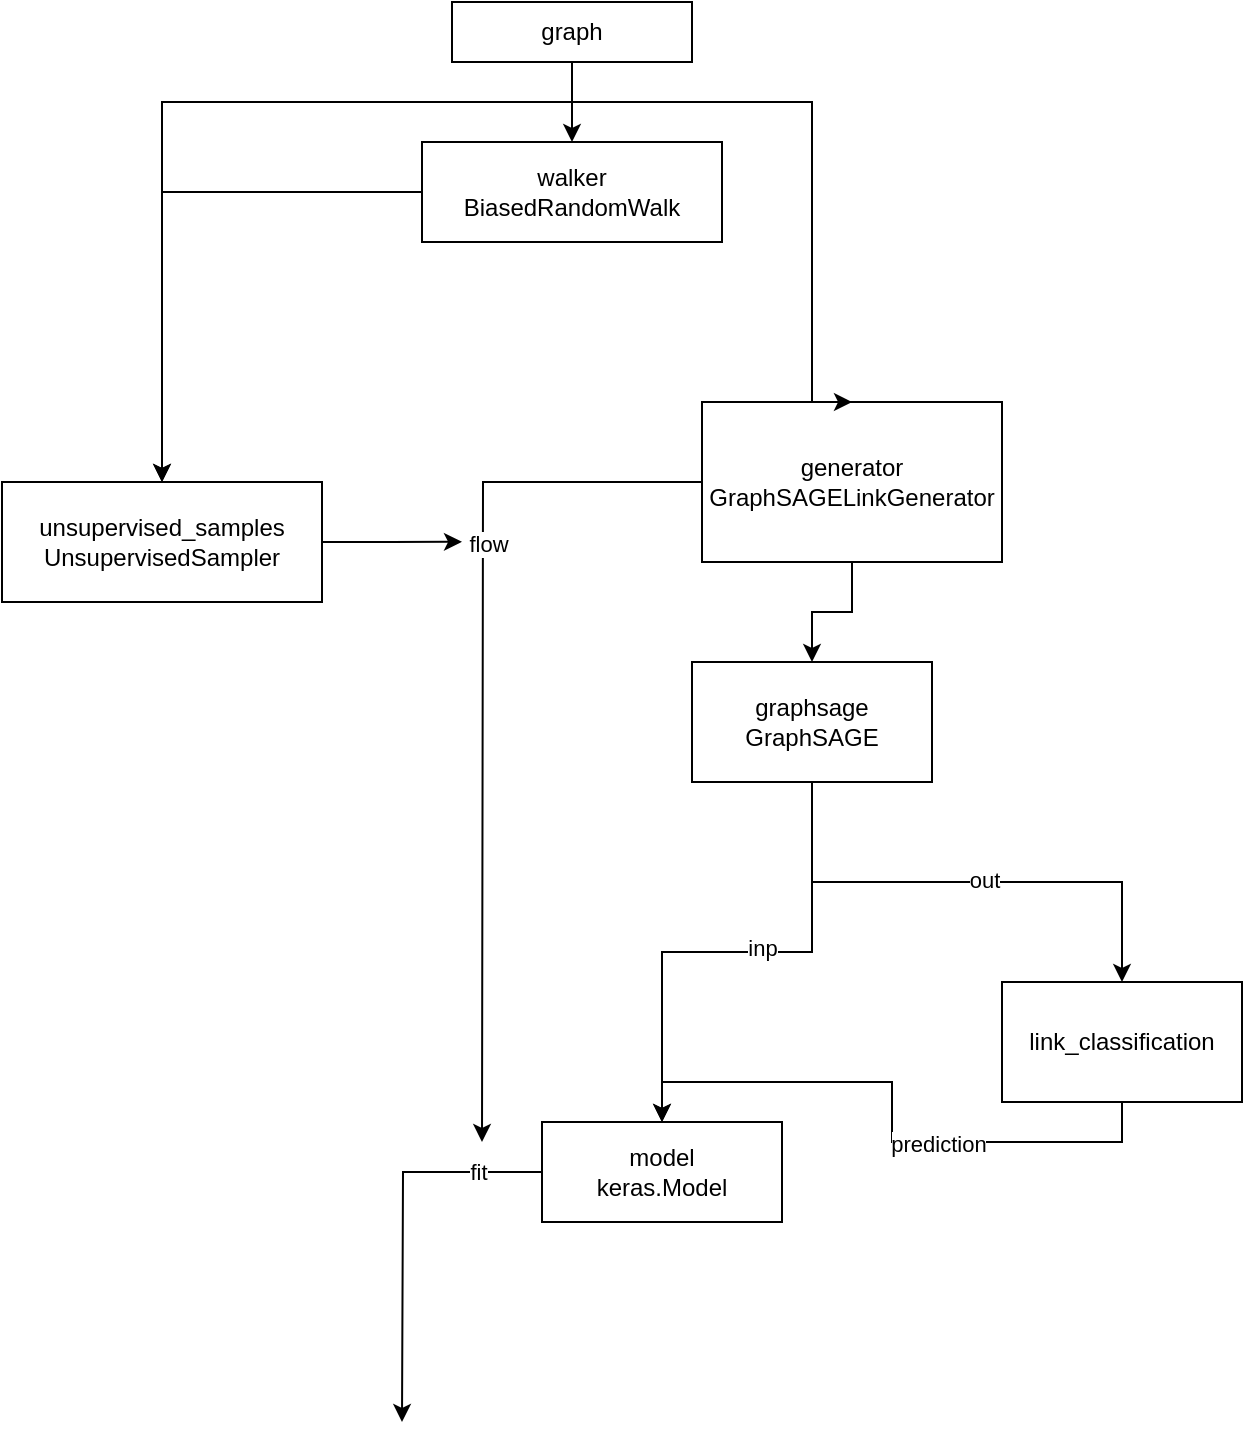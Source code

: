 <mxfile version="16.5.1" type="device"><diagram id="7_O5lhYtwWyDkkBY1DRr" name="第 1 页"><mxGraphModel dx="728" dy="517" grid="1" gridSize="10" guides="1" tooltips="1" connect="1" arrows="1" fold="1" page="1" pageScale="1" pageWidth="827" pageHeight="1169" math="0" shadow="0"><root><mxCell id="0"/><mxCell id="1" parent="0"/><mxCell id="BBm-5xa40jAkHQ-b_qbp-3" style="edgeStyle=orthogonalEdgeStyle;rounded=0;orthogonalLoop=1;jettySize=auto;html=1;entryX=0.5;entryY=0;entryDx=0;entryDy=0;" edge="1" parent="1" source="BBm-5xa40jAkHQ-b_qbp-1" target="BBm-5xa40jAkHQ-b_qbp-2"><mxGeometry relative="1" as="geometry"/></mxCell><mxCell id="BBm-5xa40jAkHQ-b_qbp-1" value="walker&lt;br&gt;BiasedRandomWalk" style="rounded=0;whiteSpace=wrap;html=1;" vertex="1" parent="1"><mxGeometry x="230" y="210" width="150" height="50" as="geometry"/></mxCell><mxCell id="BBm-5xa40jAkHQ-b_qbp-24" style="edgeStyle=orthogonalEdgeStyle;rounded=0;orthogonalLoop=1;jettySize=auto;html=1;exitX=1;exitY=0.5;exitDx=0;exitDy=0;" edge="1" parent="1" source="BBm-5xa40jAkHQ-b_qbp-2"><mxGeometry relative="1" as="geometry"><mxPoint x="250" y="409.923" as="targetPoint"/></mxGeometry></mxCell><mxCell id="BBm-5xa40jAkHQ-b_qbp-2" value="unsupervised_samples&lt;br&gt;UnsupervisedSampler" style="rounded=0;whiteSpace=wrap;html=1;" vertex="1" parent="1"><mxGeometry x="20" y="380" width="160" height="60" as="geometry"/></mxCell><mxCell id="BBm-5xa40jAkHQ-b_qbp-10" style="edgeStyle=orthogonalEdgeStyle;rounded=0;orthogonalLoop=1;jettySize=auto;html=1;exitX=0.5;exitY=1;exitDx=0;exitDy=0;entryX=0.5;entryY=0;entryDx=0;entryDy=0;" edge="1" parent="1" source="BBm-5xa40jAkHQ-b_qbp-4" target="BBm-5xa40jAkHQ-b_qbp-9"><mxGeometry relative="1" as="geometry"/></mxCell><mxCell id="BBm-5xa40jAkHQ-b_qbp-23" style="edgeStyle=orthogonalEdgeStyle;rounded=0;orthogonalLoop=1;jettySize=auto;html=1;" edge="1" parent="1" source="BBm-5xa40jAkHQ-b_qbp-4"><mxGeometry relative="1" as="geometry"><mxPoint x="260" y="710" as="targetPoint"/></mxGeometry></mxCell><mxCell id="BBm-5xa40jAkHQ-b_qbp-25" value="flow" style="edgeLabel;html=1;align=center;verticalAlign=middle;resizable=0;points=[];" vertex="1" connectable="0" parent="BBm-5xa40jAkHQ-b_qbp-23"><mxGeometry x="-0.007" y="2" relative="1" as="geometry"><mxPoint y="-78" as="offset"/></mxGeometry></mxCell><mxCell id="BBm-5xa40jAkHQ-b_qbp-4" value="generator&lt;br&gt;GraphSAGELinkGenerator" style="rounded=0;whiteSpace=wrap;html=1;" vertex="1" parent="1"><mxGeometry x="370" y="340" width="150" height="80" as="geometry"/></mxCell><mxCell id="BBm-5xa40jAkHQ-b_qbp-6" style="edgeStyle=orthogonalEdgeStyle;rounded=0;orthogonalLoop=1;jettySize=auto;html=1;entryX=0.5;entryY=0;entryDx=0;entryDy=0;" edge="1" parent="1" source="BBm-5xa40jAkHQ-b_qbp-5" target="BBm-5xa40jAkHQ-b_qbp-1"><mxGeometry relative="1" as="geometry"/></mxCell><mxCell id="BBm-5xa40jAkHQ-b_qbp-7" style="edgeStyle=orthogonalEdgeStyle;rounded=0;orthogonalLoop=1;jettySize=auto;html=1;exitX=0.5;exitY=1;exitDx=0;exitDy=0;entryX=0.5;entryY=0;entryDx=0;entryDy=0;" edge="1" parent="1" source="BBm-5xa40jAkHQ-b_qbp-5" target="BBm-5xa40jAkHQ-b_qbp-2"><mxGeometry relative="1" as="geometry"><Array as="points"><mxPoint x="305" y="190"/><mxPoint x="100" y="190"/></Array></mxGeometry></mxCell><mxCell id="BBm-5xa40jAkHQ-b_qbp-8" style="edgeStyle=orthogonalEdgeStyle;rounded=0;orthogonalLoop=1;jettySize=auto;html=1;exitX=0.5;exitY=1;exitDx=0;exitDy=0;entryX=0.5;entryY=0;entryDx=0;entryDy=0;" edge="1" parent="1" source="BBm-5xa40jAkHQ-b_qbp-5" target="BBm-5xa40jAkHQ-b_qbp-4"><mxGeometry relative="1" as="geometry"><Array as="points"><mxPoint x="305" y="190"/><mxPoint x="425" y="190"/></Array></mxGeometry></mxCell><mxCell id="BBm-5xa40jAkHQ-b_qbp-5" value="graph" style="rounded=0;whiteSpace=wrap;html=1;" vertex="1" parent="1"><mxGeometry x="245" y="140" width="120" height="30" as="geometry"/></mxCell><mxCell id="BBm-5xa40jAkHQ-b_qbp-11" style="edgeStyle=orthogonalEdgeStyle;rounded=0;orthogonalLoop=1;jettySize=auto;html=1;exitX=0.5;exitY=1;exitDx=0;exitDy=0;" edge="1" parent="1" source="BBm-5xa40jAkHQ-b_qbp-9" target="BBm-5xa40jAkHQ-b_qbp-17"><mxGeometry relative="1" as="geometry"><mxPoint x="270" y="600" as="targetPoint"/></mxGeometry></mxCell><mxCell id="BBm-5xa40jAkHQ-b_qbp-12" value="inp" style="edgeLabel;html=1;align=center;verticalAlign=middle;resizable=0;points=[];" vertex="1" connectable="0" parent="BBm-5xa40jAkHQ-b_qbp-11"><mxGeometry x="-0.102" y="-2" relative="1" as="geometry"><mxPoint as="offset"/></mxGeometry></mxCell><mxCell id="BBm-5xa40jAkHQ-b_qbp-13" style="edgeStyle=orthogonalEdgeStyle;rounded=0;orthogonalLoop=1;jettySize=auto;html=1;exitX=0.5;exitY=1;exitDx=0;exitDy=0;entryX=0.5;entryY=0;entryDx=0;entryDy=0;" edge="1" parent="1" source="BBm-5xa40jAkHQ-b_qbp-9" target="BBm-5xa40jAkHQ-b_qbp-16"><mxGeometry relative="1" as="geometry"><mxPoint x="600" y="600" as="targetPoint"/></mxGeometry></mxCell><mxCell id="BBm-5xa40jAkHQ-b_qbp-14" value="out" style="edgeLabel;html=1;align=center;verticalAlign=middle;resizable=0;points=[];" vertex="1" connectable="0" parent="BBm-5xa40jAkHQ-b_qbp-13"><mxGeometry x="0.065" y="1" relative="1" as="geometry"><mxPoint as="offset"/></mxGeometry></mxCell><mxCell id="BBm-5xa40jAkHQ-b_qbp-9" value="graphsage&lt;br&gt;GraphSAGE" style="rounded=0;whiteSpace=wrap;html=1;" vertex="1" parent="1"><mxGeometry x="365" y="470" width="120" height="60" as="geometry"/></mxCell><mxCell id="BBm-5xa40jAkHQ-b_qbp-18" style="edgeStyle=orthogonalEdgeStyle;rounded=0;orthogonalLoop=1;jettySize=auto;html=1;exitX=0.5;exitY=1;exitDx=0;exitDy=0;entryX=0.5;entryY=0;entryDx=0;entryDy=0;" edge="1" parent="1" source="BBm-5xa40jAkHQ-b_qbp-16" target="BBm-5xa40jAkHQ-b_qbp-17"><mxGeometry relative="1" as="geometry"/></mxCell><mxCell id="BBm-5xa40jAkHQ-b_qbp-19" value="prediction" style="edgeLabel;html=1;align=center;verticalAlign=middle;resizable=0;points=[];" vertex="1" connectable="0" parent="BBm-5xa40jAkHQ-b_qbp-18"><mxGeometry x="-0.254" y="1" relative="1" as="geometry"><mxPoint as="offset"/></mxGeometry></mxCell><mxCell id="BBm-5xa40jAkHQ-b_qbp-16" value="link_classification" style="rounded=0;whiteSpace=wrap;html=1;" vertex="1" parent="1"><mxGeometry x="520" y="630" width="120" height="60" as="geometry"/></mxCell><mxCell id="BBm-5xa40jAkHQ-b_qbp-21" style="edgeStyle=orthogonalEdgeStyle;rounded=0;orthogonalLoop=1;jettySize=auto;html=1;" edge="1" parent="1" source="BBm-5xa40jAkHQ-b_qbp-17"><mxGeometry relative="1" as="geometry"><mxPoint x="220" y="850" as="targetPoint"/></mxGeometry></mxCell><mxCell id="BBm-5xa40jAkHQ-b_qbp-22" value="fit" style="edgeLabel;html=1;align=center;verticalAlign=middle;resizable=0;points=[];" vertex="1" connectable="0" parent="BBm-5xa40jAkHQ-b_qbp-21"><mxGeometry x="-0.673" relative="1" as="geometry"><mxPoint as="offset"/></mxGeometry></mxCell><mxCell id="BBm-5xa40jAkHQ-b_qbp-17" value="model&lt;br&gt;keras.Model" style="rounded=0;whiteSpace=wrap;html=1;" vertex="1" parent="1"><mxGeometry x="290" y="700" width="120" height="50" as="geometry"/></mxCell></root></mxGraphModel></diagram></mxfile>